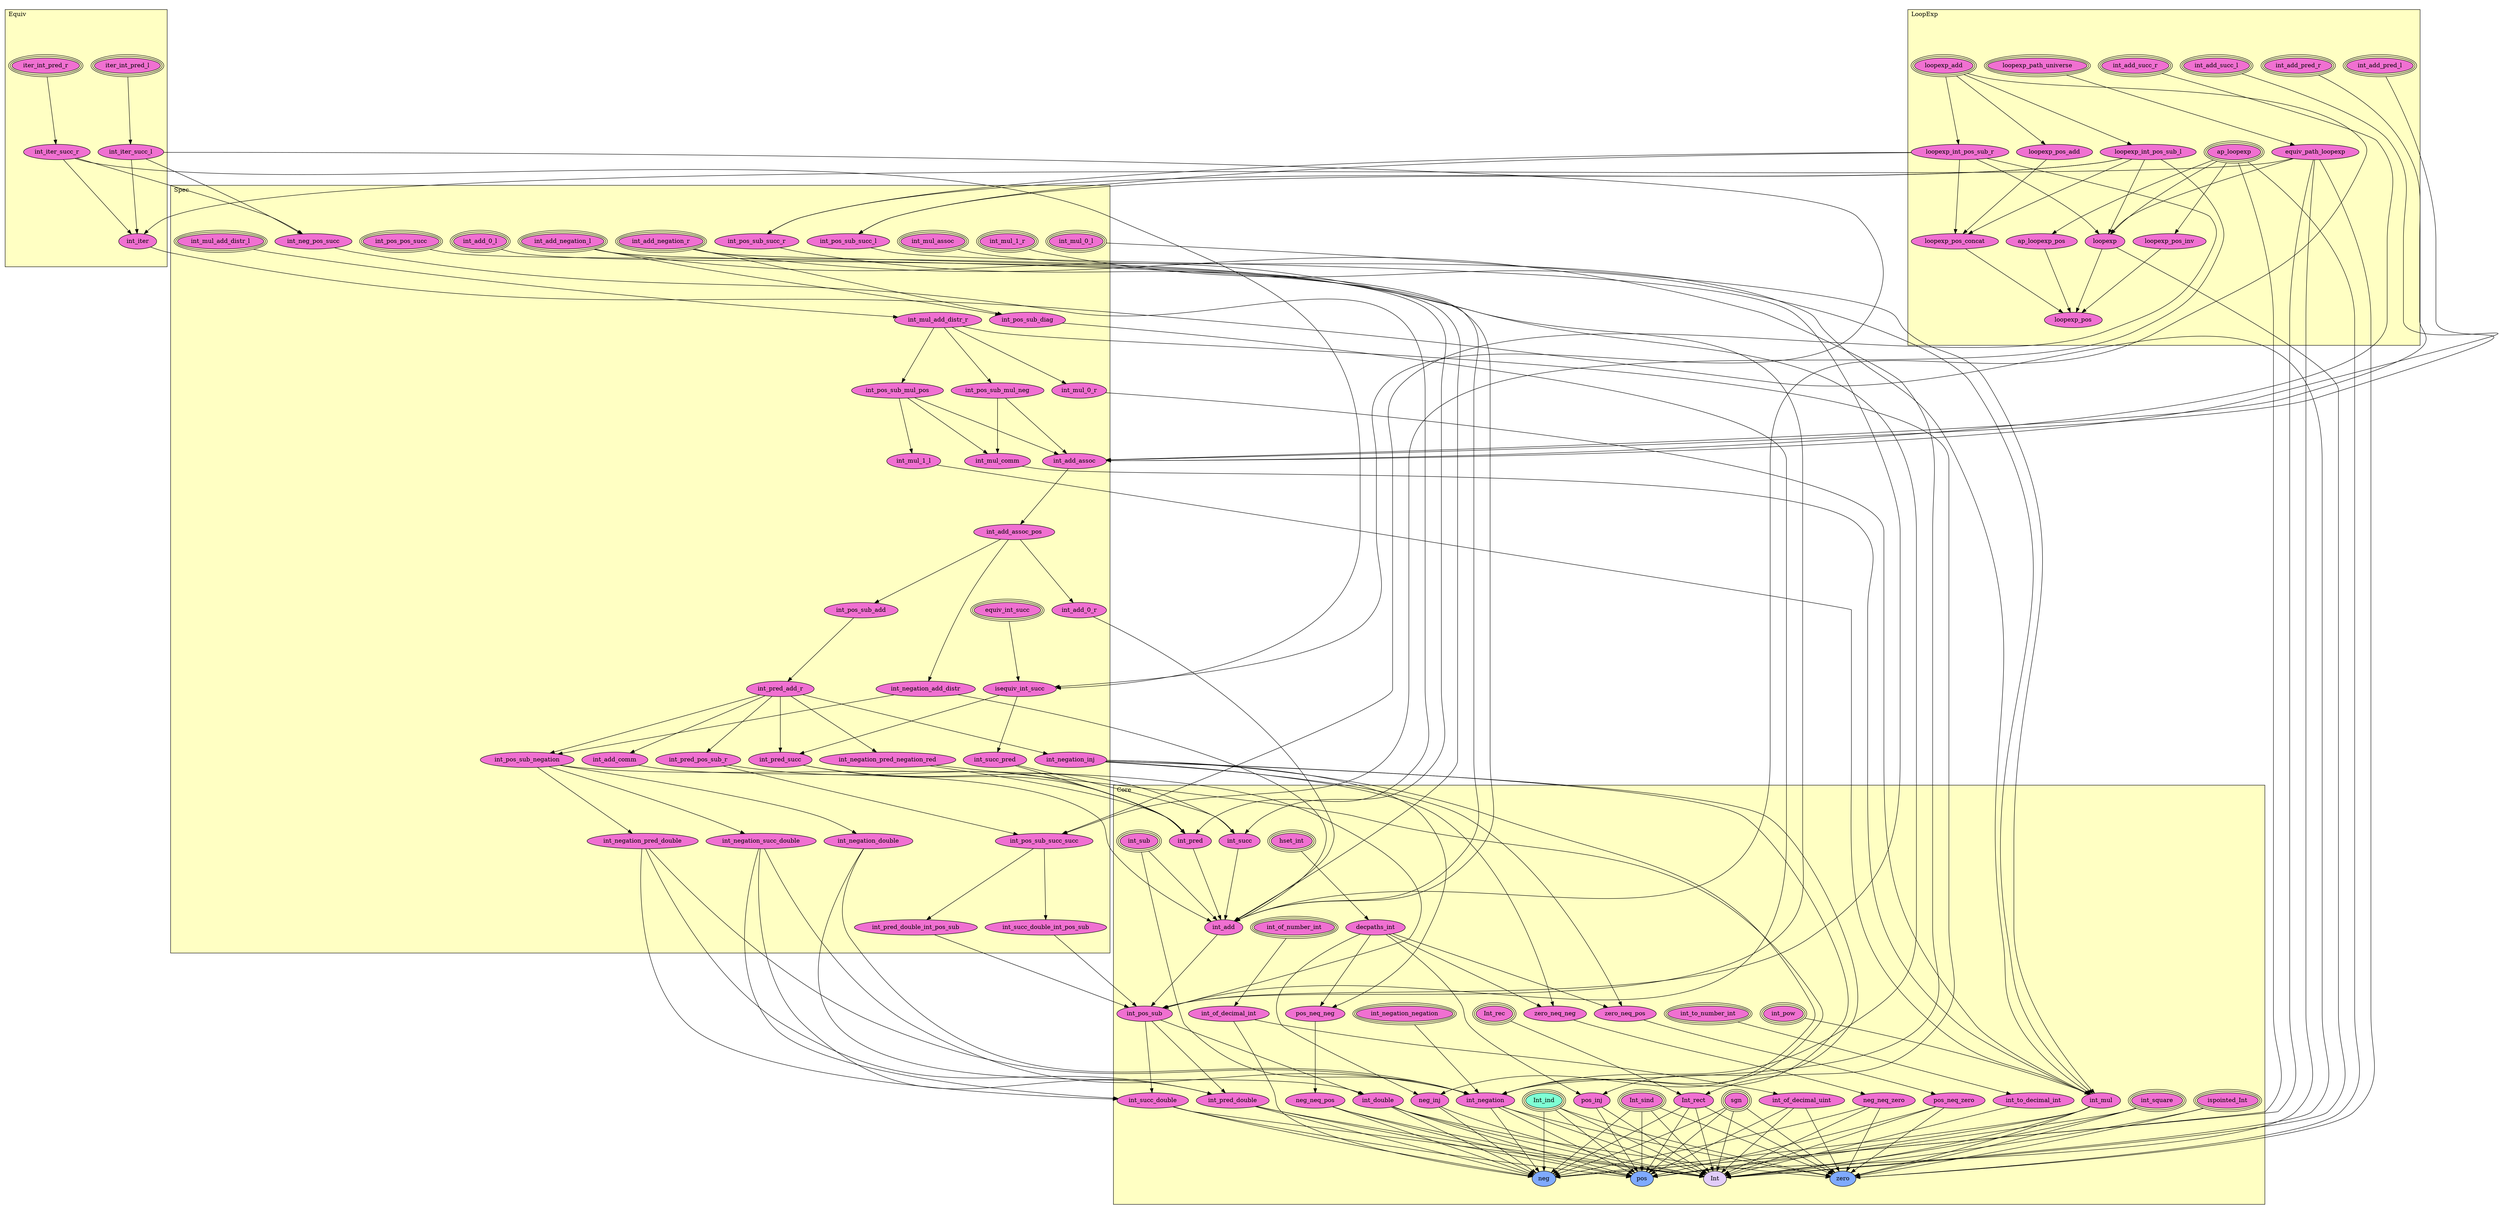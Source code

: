 digraph HoTT_Spaces_Int {
  graph [ratio=0.5]
  node [style=filled]
Spec_int_mul_assoc [label="int_mul_assoc", URL=<Spec.html#int_mul_assoc>, peripheries=3, fillcolor="#F070D1"] ;
Spec_int_mul_add_distr_l [label="int_mul_add_distr_l", URL=<Spec.html#int_mul_add_distr_l>, peripheries=3, fillcolor="#F070D1"] ;
Spec_int_mul_add_distr_r [label="int_mul_add_distr_r", URL=<Spec.html#int_mul_add_distr_r>, fillcolor="#F070D1"] ;
Spec_int_pos_sub_mul_neg [label="int_pos_sub_mul_neg", URL=<Spec.html#int_pos_sub_mul_neg>, fillcolor="#F070D1"] ;
Spec_int_pos_sub_mul_pos [label="int_pos_sub_mul_pos", URL=<Spec.html#int_pos_sub_mul_pos>, fillcolor="#F070D1"] ;
Spec_int_mul_comm [label="int_mul_comm", URL=<Spec.html#int_mul_comm>, fillcolor="#F070D1"] ;
Spec_equiv_int_succ [label="equiv_int_succ", URL=<Spec.html#equiv_int_succ>, peripheries=3, fillcolor="#F070D1"] ;
Spec_isequiv_int_succ [label="isequiv_int_succ", URL=<Spec.html#isequiv_int_succ>, fillcolor="#F070D1"] ;
Spec_int_add_assoc [label="int_add_assoc", URL=<Spec.html#int_add_assoc>, fillcolor="#F070D1"] ;
Spec_int_add_assoc_pos [label="int_add_assoc_pos", URL=<Spec.html#int_add_assoc_pos>, fillcolor="#F070D1"] ;
Spec_int_pos_sub_add [label="int_pos_sub_add", URL=<Spec.html#int_pos_sub_add>, fillcolor="#F070D1"] ;
Spec_int_pred_add_r [label="int_pred_add_r", URL=<Spec.html#int_pred_add_r>, fillcolor="#F070D1"] ;
Spec_int_negation_pred_negation_red [label="int_negation_pred_negation_red", URL=<Spec.html#int_negation_pred_negation_red>, fillcolor="#F070D1"] ;
Spec_int_pred_pos_sub_r [label="int_pred_pos_sub_r", URL=<Spec.html#int_pred_pos_sub_r>, fillcolor="#F070D1"] ;
Spec_int_pos_sub_succ_succ [label="int_pos_sub_succ_succ", URL=<Spec.html#int_pos_sub_succ_succ>, fillcolor="#F070D1"] ;
Spec_int_pred_double_int_pos_sub [label="int_pred_double_int_pos_sub", URL=<Spec.html#int_pred_double_int_pos_sub>, fillcolor="#F070D1"] ;
Spec_int_succ_double_int_pos_sub [label="int_succ_double_int_pos_sub", URL=<Spec.html#int_succ_double_int_pos_sub>, fillcolor="#F070D1"] ;
Spec_int_pos_sub_succ_r [label="int_pos_sub_succ_r", URL=<Spec.html#int_pos_sub_succ_r>, fillcolor="#F070D1"] ;
Spec_int_pos_sub_succ_l [label="int_pos_sub_succ_l", URL=<Spec.html#int_pos_sub_succ_l>, fillcolor="#F070D1"] ;
Spec_int_negation_inj [label="int_negation_inj", URL=<Spec.html#int_negation_inj>, fillcolor="#F070D1"] ;
Spec_int_negation_add_distr [label="int_negation_add_distr", URL=<Spec.html#int_negation_add_distr>, fillcolor="#F070D1"] ;
Spec_int_pred_succ [label="int_pred_succ", URL=<Spec.html#int_pred_succ>, fillcolor="#F070D1"] ;
Spec_int_succ_pred [label="int_succ_pred", URL=<Spec.html#int_succ_pred>, fillcolor="#F070D1"] ;
Spec_int_pos_sub_negation [label="int_pos_sub_negation", URL=<Spec.html#int_pos_sub_negation>, fillcolor="#F070D1"] ;
Spec_int_negation_succ_double [label="int_negation_succ_double", URL=<Spec.html#int_negation_succ_double>, fillcolor="#F070D1"] ;
Spec_int_negation_pred_double [label="int_negation_pred_double", URL=<Spec.html#int_negation_pred_double>, fillcolor="#F070D1"] ;
Spec_int_negation_double [label="int_negation_double", URL=<Spec.html#int_negation_double>, fillcolor="#F070D1"] ;
Spec_int_pos_pos_succ [label="int_pos_pos_succ", URL=<Spec.html#int_pos_pos_succ>, peripheries=3, fillcolor="#F070D1"] ;
Spec_int_neg_pos_succ [label="int_neg_pos_succ", URL=<Spec.html#int_neg_pos_succ>, fillcolor="#F070D1"] ;
Spec_int_add_negation_r [label="int_add_negation_r", URL=<Spec.html#int_add_negation_r>, peripheries=3, fillcolor="#F070D1"] ;
Spec_int_add_negation_l [label="int_add_negation_l", URL=<Spec.html#int_add_negation_l>, peripheries=3, fillcolor="#F070D1"] ;
Spec_int_pos_sub_diag [label="int_pos_sub_diag", URL=<Spec.html#int_pos_sub_diag>, fillcolor="#F070D1"] ;
Spec_int_mul_1_r [label="int_mul_1_r", URL=<Spec.html#int_mul_1_r>, peripheries=3, fillcolor="#F070D1"] ;
Spec_int_mul_1_l [label="int_mul_1_l", URL=<Spec.html#int_mul_1_l>, fillcolor="#F070D1"] ;
Spec_int_mul_0_r [label="int_mul_0_r", URL=<Spec.html#int_mul_0_r>, fillcolor="#F070D1"] ;
Spec_int_mul_0_l [label="int_mul_0_l", URL=<Spec.html#int_mul_0_l>, peripheries=3, fillcolor="#F070D1"] ;
Spec_int_add_0_r [label="int_add_0_r", URL=<Spec.html#int_add_0_r>, fillcolor="#F070D1"] ;
Spec_int_add_0_l [label="int_add_0_l", URL=<Spec.html#int_add_0_l>, peripheries=3, fillcolor="#F070D1"] ;
Spec_int_add_comm [label="int_add_comm", URL=<Spec.html#int_add_comm>, fillcolor="#F070D1"] ;
LoopExp_loopexp_path_universe [label="loopexp_path_universe", URL=<LoopExp.html#loopexp_path_universe>, peripheries=3, fillcolor="#F070D1"] ;
LoopExp_equiv_path_loopexp [label="equiv_path_loopexp", URL=<LoopExp.html#equiv_path_loopexp>, fillcolor="#F070D1"] ;
LoopExp_loopexp_add [label="loopexp_add", URL=<LoopExp.html#loopexp_add>, peripheries=3, fillcolor="#F070D1"] ;
LoopExp_loopexp_int_pos_sub_r [label="loopexp_int_pos_sub_r", URL=<LoopExp.html#loopexp_int_pos_sub_r>, fillcolor="#F070D1"] ;
LoopExp_loopexp_int_pos_sub_l [label="loopexp_int_pos_sub_l", URL=<LoopExp.html#loopexp_int_pos_sub_l>, fillcolor="#F070D1"] ;
LoopExp_loopexp_pos_add [label="loopexp_pos_add", URL=<LoopExp.html#loopexp_pos_add>, fillcolor="#F070D1"] ;
LoopExp_loopexp_pos_concat [label="loopexp_pos_concat", URL=<LoopExp.html#loopexp_pos_concat>, fillcolor="#F070D1"] ;
LoopExp_int_add_pred_r [label="int_add_pred_r", URL=<LoopExp.html#int_add_pred_r>, peripheries=3, fillcolor="#F070D1"] ;
LoopExp_int_add_pred_l [label="int_add_pred_l", URL=<LoopExp.html#int_add_pred_l>, peripheries=3, fillcolor="#F070D1"] ;
LoopExp_int_add_succ_r [label="int_add_succ_r", URL=<LoopExp.html#int_add_succ_r>, peripheries=3, fillcolor="#F070D1"] ;
LoopExp_int_add_succ_l [label="int_add_succ_l", URL=<LoopExp.html#int_add_succ_l>, peripheries=3, fillcolor="#F070D1"] ;
LoopExp_ap_loopexp [label="ap_loopexp", URL=<LoopExp.html#ap_loopexp>, peripheries=3, fillcolor="#F070D1"] ;
LoopExp_ap_loopexp_pos [label="ap_loopexp_pos", URL=<LoopExp.html#ap_loopexp_pos>, fillcolor="#F070D1"] ;
LoopExp_loopexp_pos_inv [label="loopexp_pos_inv", URL=<LoopExp.html#loopexp_pos_inv>, fillcolor="#F070D1"] ;
LoopExp_loopexp [label="loopexp", URL=<LoopExp.html#loopexp>, fillcolor="#F070D1"] ;
LoopExp_loopexp_pos [label="loopexp_pos", URL=<LoopExp.html#loopexp_pos>, fillcolor="#F070D1"] ;
Equiv_iter_int_pred_r [label="iter_int_pred_r", URL=<Equiv.html#iter_int_pred_r>, peripheries=3, fillcolor="#F070D1"] ;
Equiv_iter_int_pred_l [label="iter_int_pred_l", URL=<Equiv.html#iter_int_pred_l>, peripheries=3, fillcolor="#F070D1"] ;
Equiv_int_iter_succ_r [label="int_iter_succ_r", URL=<Equiv.html#int_iter_succ_r>, fillcolor="#F070D1"] ;
Equiv_int_iter_succ_l [label="int_iter_succ_l", URL=<Equiv.html#int_iter_succ_l>, fillcolor="#F070D1"] ;
Equiv_int_iter [label="int_iter", URL=<Equiv.html#int_iter>, fillcolor="#F070D1"] ;
Core_hset_int [label="hset_int", URL=<Core.html#hset_int>, peripheries=3, fillcolor="#F070D1"] ;
Core_decpaths_int [label="decpaths_int", URL=<Core.html#decpaths_int>, fillcolor="#F070D1"] ;
Core_sgn [label="sgn", URL=<Core.html#sgn>, peripheries=3, fillcolor="#F070D1"] ;
Core_int_square [label="int_square", URL=<Core.html#int_square>, peripheries=3, fillcolor="#F070D1"] ;
Core_int_pow [label="int_pow", URL=<Core.html#int_pow>, peripheries=3, fillcolor="#F070D1"] ;
Core_int_mul [label="int_mul", URL=<Core.html#int_mul>, fillcolor="#F070D1"] ;
Core_int_sub [label="int_sub", URL=<Core.html#int_sub>, peripheries=3, fillcolor="#F070D1"] ;
Core_int_pred [label="int_pred", URL=<Core.html#int_pred>, fillcolor="#F070D1"] ;
Core_int_succ [label="int_succ", URL=<Core.html#int_succ>, fillcolor="#F070D1"] ;
Core_int_add [label="int_add", URL=<Core.html#int_add>, fillcolor="#F070D1"] ;
Core_int_negation_negation [label="int_negation_negation", URL=<Core.html#int_negation_negation>, peripheries=3, fillcolor="#F070D1"] ;
Core_int_negation [label="int_negation", URL=<Core.html#int_negation>, fillcolor="#F070D1"] ;
Core_int_pos_sub [label="int_pos_sub", URL=<Core.html#int_pos_sub>, fillcolor="#F070D1"] ;
Core_int_pred_double [label="int_pred_double", URL=<Core.html#int_pred_double>, fillcolor="#F070D1"] ;
Core_int_succ_double [label="int_succ_double", URL=<Core.html#int_succ_double>, fillcolor="#F070D1"] ;
Core_int_double [label="int_double", URL=<Core.html#int_double>, fillcolor="#F070D1"] ;
Core_int_of_number_int [label="int_of_number_int", URL=<Core.html#int_of_number_int>, peripheries=3, fillcolor="#F070D1"] ;
Core_int_of_decimal_int [label="int_of_decimal_int", URL=<Core.html#int_of_decimal_int>, fillcolor="#F070D1"] ;
Core_int_of_decimal_uint [label="int_of_decimal_uint", URL=<Core.html#int_of_decimal_uint>, fillcolor="#F070D1"] ;
Core_int_to_number_int [label="int_to_number_int", URL=<Core.html#int_to_number_int>, peripheries=3, fillcolor="#F070D1"] ;
Core_int_to_decimal_int [label="int_to_decimal_int", URL=<Core.html#int_to_decimal_int>, fillcolor="#F070D1"] ;
Core_pos_neq_neg [label="pos_neq_neg", URL=<Core.html#pos_neq_neg>, fillcolor="#F070D1"] ;
Core_zero_neq_pos [label="zero_neq_pos", URL=<Core.html#zero_neq_pos>, fillcolor="#F070D1"] ;
Core_zero_neq_neg [label="zero_neq_neg", URL=<Core.html#zero_neq_neg>, fillcolor="#F070D1"] ;
Core_neg_neq_pos [label="neg_neq_pos", URL=<Core.html#neg_neq_pos>, fillcolor="#F070D1"] ;
Core_pos_neq_zero [label="pos_neq_zero", URL=<Core.html#pos_neq_zero>, fillcolor="#F070D1"] ;
Core_neg_neq_zero [label="neg_neq_zero", URL=<Core.html#neg_neq_zero>, fillcolor="#F070D1"] ;
Core_pos_inj [label="pos_inj", URL=<Core.html#pos_inj>, fillcolor="#F070D1"] ;
Core_neg_inj [label="neg_inj", URL=<Core.html#neg_inj>, fillcolor="#F070D1"] ;
Core_ispointed_Int [label="ispointed_Int", URL=<Core.html#ispointed_Int>, peripheries=3, fillcolor="#F070D1"] ;
Core_Int_sind [label="Int_sind", URL=<Core.html#Int_sind>, peripheries=3, fillcolor="#F070D1"] ;
Core_Int_rec [label="Int_rec", URL=<Core.html#Int_rec>, peripheries=3, fillcolor="#F070D1"] ;
Core_Int_ind [label="Int_ind", URL=<Core.html#Int_ind>, peripheries=3, fillcolor="#7FFFD4"] ;
Core_Int_rect [label="Int_rect", URL=<Core.html#Int_rect>, fillcolor="#F070D1"] ;
Core_pos [label="pos", URL=<Core.html#pos>, fillcolor="#7FAAFF"] ;
Core_zero [label="zero", URL=<Core.html#zero>, fillcolor="#7FAAFF"] ;
Core_neg [label="neg", URL=<Core.html#neg>, fillcolor="#7FAAFF"] ;
Core_Int [label="Int", URL=<Core.html#Int>, fillcolor="#E2CDFA"] ;
  Spec_int_mul_assoc -> Core_int_mul [] ;
  Spec_int_mul_add_distr_l -> Spec_int_mul_add_distr_r [] ;
  Spec_int_mul_add_distr_r -> Spec_int_pos_sub_mul_neg [] ;
  Spec_int_mul_add_distr_r -> Spec_int_pos_sub_mul_pos [] ;
  Spec_int_mul_add_distr_r -> Spec_int_mul_0_r [] ;
  Spec_int_mul_add_distr_r -> Core_Int_rect [] ;
  Spec_int_pos_sub_mul_neg -> Spec_int_mul_comm [] ;
  Spec_int_pos_sub_mul_neg -> Spec_int_add_assoc [] ;
  Spec_int_pos_sub_mul_pos -> Spec_int_mul_comm [] ;
  Spec_int_pos_sub_mul_pos -> Spec_int_add_assoc [] ;
  Spec_int_pos_sub_mul_pos -> Spec_int_mul_1_l [] ;
  Spec_int_mul_comm -> Core_int_mul [] ;
  Spec_equiv_int_succ -> Spec_isequiv_int_succ [] ;
  Spec_isequiv_int_succ -> Spec_int_pred_succ [] ;
  Spec_isequiv_int_succ -> Spec_int_succ_pred [] ;
  Spec_int_add_assoc -> Spec_int_add_assoc_pos [] ;
  Spec_int_add_assoc_pos -> Spec_int_pos_sub_add [] ;
  Spec_int_add_assoc_pos -> Spec_int_negation_add_distr [] ;
  Spec_int_add_assoc_pos -> Spec_int_add_0_r [] ;
  Spec_int_pos_sub_add -> Spec_int_pred_add_r [] ;
  Spec_int_pred_add_r -> Spec_int_negation_pred_negation_red [] ;
  Spec_int_pred_add_r -> Spec_int_pred_pos_sub_r [] ;
  Spec_int_pred_add_r -> Spec_int_negation_inj [] ;
  Spec_int_pred_add_r -> Spec_int_pred_succ [] ;
  Spec_int_pred_add_r -> Spec_int_pos_sub_negation [] ;
  Spec_int_pred_add_r -> Spec_int_add_comm [] ;
  Spec_int_negation_pred_negation_red -> Core_int_pred [] ;
  Spec_int_negation_pred_negation_red -> Core_int_negation [] ;
  Spec_int_pred_pos_sub_r -> Spec_int_pos_sub_succ_succ [] ;
  Spec_int_pred_pos_sub_r -> Core_int_pred [] ;
  Spec_int_pos_sub_succ_succ -> Spec_int_pred_double_int_pos_sub [] ;
  Spec_int_pos_sub_succ_succ -> Spec_int_succ_double_int_pos_sub [] ;
  Spec_int_pred_double_int_pos_sub -> Core_int_pos_sub [] ;
  Spec_int_succ_double_int_pos_sub -> Core_int_pos_sub [] ;
  Spec_int_pos_sub_succ_r -> Core_int_pos_sub [] ;
  Spec_int_pos_sub_succ_l -> Core_int_pos_sub [] ;
  Spec_int_negation_inj -> Core_int_negation [] ;
  Spec_int_negation_inj -> Core_pos_neq_neg [] ;
  Spec_int_negation_inj -> Core_zero_neq_pos [] ;
  Spec_int_negation_inj -> Core_zero_neq_neg [] ;
  Spec_int_negation_inj -> Core_pos_inj [] ;
  Spec_int_negation_inj -> Core_neg_inj [] ;
  Spec_int_negation_add_distr -> Spec_int_pos_sub_negation [] ;
  Spec_int_negation_add_distr -> Core_int_add [] ;
  Spec_int_pred_succ -> Core_int_pred [] ;
  Spec_int_pred_succ -> Core_int_succ [] ;
  Spec_int_succ_pred -> Core_int_pred [] ;
  Spec_int_succ_pred -> Core_int_succ [] ;
  Spec_int_pos_sub_negation -> Spec_int_negation_succ_double [] ;
  Spec_int_pos_sub_negation -> Spec_int_negation_pred_double [] ;
  Spec_int_pos_sub_negation -> Spec_int_negation_double [] ;
  Spec_int_pos_sub_negation -> Core_int_pos_sub [] ;
  Spec_int_negation_succ_double -> Core_int_negation [] ;
  Spec_int_negation_succ_double -> Core_int_pred_double [] ;
  Spec_int_negation_succ_double -> Core_int_succ_double [] ;
  Spec_int_negation_pred_double -> Core_int_negation [] ;
  Spec_int_negation_pred_double -> Core_int_pred_double [] ;
  Spec_int_negation_pred_double -> Core_int_succ_double [] ;
  Spec_int_negation_double -> Core_int_negation [] ;
  Spec_int_negation_double -> Core_int_double [] ;
  Spec_int_pos_pos_succ -> Core_int_succ [] ;
  Spec_int_neg_pos_succ -> Core_int_pred [] ;
  Spec_int_add_negation_r -> Spec_int_pos_sub_diag [] ;
  Spec_int_add_negation_r -> Core_int_add [] ;
  Spec_int_add_negation_r -> Core_int_negation [] ;
  Spec_int_add_negation_l -> Spec_int_pos_sub_diag [] ;
  Spec_int_add_negation_l -> Core_int_add [] ;
  Spec_int_add_negation_l -> Core_int_negation [] ;
  Spec_int_pos_sub_diag -> Core_int_pos_sub [] ;
  Spec_int_mul_1_r -> Core_int_mul [] ;
  Spec_int_mul_1_l -> Core_int_mul [] ;
  Spec_int_mul_0_r -> Core_int_mul [] ;
  Spec_int_mul_0_l -> Core_int_mul [] ;
  Spec_int_add_0_r -> Core_int_add [] ;
  Spec_int_add_0_l -> Core_int_add [] ;
  Spec_int_add_comm -> Core_int_add [] ;
  LoopExp_loopexp_path_universe -> LoopExp_equiv_path_loopexp [] ;
  LoopExp_equiv_path_loopexp -> LoopExp_loopexp [] ;
  LoopExp_equiv_path_loopexp -> Equiv_int_iter [] ;
  LoopExp_equiv_path_loopexp -> Core_pos [] ;
  LoopExp_equiv_path_loopexp -> Core_zero [] ;
  LoopExp_equiv_path_loopexp -> Core_neg [] ;
  LoopExp_loopexp_add -> LoopExp_loopexp_int_pos_sub_r [] ;
  LoopExp_loopexp_add -> LoopExp_loopexp_int_pos_sub_l [] ;
  LoopExp_loopexp_add -> LoopExp_loopexp_pos_add [] ;
  LoopExp_loopexp_add -> Core_int_add [] ;
  LoopExp_loopexp_int_pos_sub_r -> Spec_int_pos_sub_succ_succ [] ;
  LoopExp_loopexp_int_pos_sub_r -> Spec_int_pos_sub_succ_r [] ;
  LoopExp_loopexp_int_pos_sub_r -> Spec_int_pos_sub_succ_l [] ;
  LoopExp_loopexp_int_pos_sub_r -> LoopExp_loopexp_pos_concat [] ;
  LoopExp_loopexp_int_pos_sub_r -> LoopExp_loopexp [] ;
  LoopExp_loopexp_int_pos_sub_l -> Spec_int_pos_sub_succ_succ [] ;
  LoopExp_loopexp_int_pos_sub_l -> Spec_int_pos_sub_succ_r [] ;
  LoopExp_loopexp_int_pos_sub_l -> Spec_int_pos_sub_succ_l [] ;
  LoopExp_loopexp_int_pos_sub_l -> LoopExp_loopexp_pos_concat [] ;
  LoopExp_loopexp_int_pos_sub_l -> LoopExp_loopexp [] ;
  LoopExp_loopexp_pos_add -> LoopExp_loopexp_pos_concat [] ;
  LoopExp_loopexp_pos_concat -> LoopExp_loopexp_pos [] ;
  LoopExp_int_add_pred_r -> Spec_int_add_assoc [] ;
  LoopExp_int_add_pred_l -> Spec_int_add_assoc [] ;
  LoopExp_int_add_succ_r -> Spec_int_add_assoc [] ;
  LoopExp_int_add_succ_l -> Spec_int_add_assoc [] ;
  LoopExp_ap_loopexp -> LoopExp_ap_loopexp_pos [] ;
  LoopExp_ap_loopexp -> LoopExp_loopexp_pos_inv [] ;
  LoopExp_ap_loopexp -> LoopExp_loopexp [] ;
  LoopExp_ap_loopexp -> Core_zero [] ;
  LoopExp_ap_loopexp -> Core_neg [] ;
  LoopExp_ap_loopexp_pos -> LoopExp_loopexp_pos [] ;
  LoopExp_loopexp_pos_inv -> LoopExp_loopexp_pos [] ;
  LoopExp_loopexp -> LoopExp_loopexp_pos [] ;
  LoopExp_loopexp -> Core_Int [] ;
  Equiv_iter_int_pred_r -> Equiv_int_iter_succ_r [] ;
  Equiv_iter_int_pred_l -> Equiv_int_iter_succ_l [] ;
  Equiv_int_iter_succ_r -> Spec_isequiv_int_succ [] ;
  Equiv_int_iter_succ_r -> Spec_int_neg_pos_succ [] ;
  Equiv_int_iter_succ_r -> Equiv_int_iter [] ;
  Equiv_int_iter_succ_l -> Spec_isequiv_int_succ [] ;
  Equiv_int_iter_succ_l -> Spec_int_neg_pos_succ [] ;
  Equiv_int_iter_succ_l -> Equiv_int_iter [] ;
  Equiv_int_iter -> Core_Int [] ;
  Core_hset_int -> Core_decpaths_int [] ;
  Core_decpaths_int -> Core_pos_neq_neg [] ;
  Core_decpaths_int -> Core_zero_neq_pos [] ;
  Core_decpaths_int -> Core_zero_neq_neg [] ;
  Core_decpaths_int -> Core_pos_inj [] ;
  Core_decpaths_int -> Core_neg_inj [] ;
  Core_sgn -> Core_pos [] ;
  Core_sgn -> Core_zero [] ;
  Core_sgn -> Core_neg [] ;
  Core_sgn -> Core_Int [] ;
  Core_int_square -> Core_pos [] ;
  Core_int_square -> Core_zero [] ;
  Core_int_square -> Core_Int [] ;
  Core_int_pow -> Core_int_mul [] ;
  Core_int_mul -> Core_pos [] ;
  Core_int_mul -> Core_zero [] ;
  Core_int_mul -> Core_neg [] ;
  Core_int_mul -> Core_Int [] ;
  Core_int_sub -> Core_int_add [] ;
  Core_int_sub -> Core_int_negation [] ;
  Core_int_pred -> Core_int_add [] ;
  Core_int_succ -> Core_int_add [] ;
  Core_int_add -> Core_int_pos_sub [] ;
  Core_int_negation_negation -> Core_int_negation [] ;
  Core_int_negation -> Core_pos [] ;
  Core_int_negation -> Core_zero [] ;
  Core_int_negation -> Core_neg [] ;
  Core_int_negation -> Core_Int [] ;
  Core_int_pos_sub -> Core_int_pred_double [] ;
  Core_int_pos_sub -> Core_int_succ_double [] ;
  Core_int_pos_sub -> Core_int_double [] ;
  Core_int_pred_double -> Core_pos [] ;
  Core_int_pred_double -> Core_neg [] ;
  Core_int_pred_double -> Core_Int [] ;
  Core_int_succ_double -> Core_pos [] ;
  Core_int_succ_double -> Core_neg [] ;
  Core_int_succ_double -> Core_Int [] ;
  Core_int_double -> Core_pos [] ;
  Core_int_double -> Core_zero [] ;
  Core_int_double -> Core_neg [] ;
  Core_int_double -> Core_Int [] ;
  Core_int_of_number_int -> Core_int_of_decimal_int [] ;
  Core_int_of_decimal_int -> Core_int_of_decimal_uint [] ;
  Core_int_of_decimal_int -> Core_neg [] ;
  Core_int_of_decimal_uint -> Core_pos [] ;
  Core_int_of_decimal_uint -> Core_zero [] ;
  Core_int_of_decimal_uint -> Core_Int [] ;
  Core_int_to_number_int -> Core_int_to_decimal_int [] ;
  Core_int_to_decimal_int -> Core_Int [] ;
  Core_pos_neq_neg -> Core_neg_neq_pos [] ;
  Core_zero_neq_pos -> Core_pos_neq_zero [] ;
  Core_zero_neq_neg -> Core_neg_neq_zero [] ;
  Core_neg_neq_pos -> Core_pos [] ;
  Core_neg_neq_pos -> Core_neg [] ;
  Core_neg_neq_pos -> Core_Int [] ;
  Core_pos_neq_zero -> Core_pos [] ;
  Core_pos_neq_zero -> Core_zero [] ;
  Core_pos_neq_zero -> Core_Int [] ;
  Core_neg_neq_zero -> Core_zero [] ;
  Core_neg_neq_zero -> Core_neg [] ;
  Core_neg_neq_zero -> Core_Int [] ;
  Core_pos_inj -> Core_pos [] ;
  Core_pos_inj -> Core_Int [] ;
  Core_neg_inj -> Core_neg [] ;
  Core_neg_inj -> Core_Int [] ;
  Core_ispointed_Int -> Core_zero [] ;
  Core_ispointed_Int -> Core_Int [] ;
  Core_Int_sind -> Core_pos [] ;
  Core_Int_sind -> Core_zero [] ;
  Core_Int_sind -> Core_neg [] ;
  Core_Int_sind -> Core_Int [] ;
  Core_Int_rec -> Core_Int_rect [] ;
  Core_Int_ind -> Core_pos [] ;
  Core_Int_ind -> Core_zero [] ;
  Core_Int_ind -> Core_neg [] ;
  Core_Int_ind -> Core_Int [] ;
  Core_Int_rect -> Core_pos [] ;
  Core_Int_rect -> Core_zero [] ;
  Core_Int_rect -> Core_neg [] ;
  Core_Int_rect -> Core_Int [] ;
subgraph cluster_Spec { label="Spec"; fillcolor="#FFFFC3"; labeljust=l; style=filled 
Spec_int_add_comm; Spec_int_add_0_l; Spec_int_add_0_r; Spec_int_mul_0_l; Spec_int_mul_0_r; Spec_int_mul_1_l; Spec_int_mul_1_r; Spec_int_pos_sub_diag; Spec_int_add_negation_l; Spec_int_add_negation_r; Spec_int_neg_pos_succ; Spec_int_pos_pos_succ; Spec_int_negation_double; Spec_int_negation_pred_double; Spec_int_negation_succ_double; Spec_int_pos_sub_negation; Spec_int_succ_pred; Spec_int_pred_succ; Spec_int_negation_add_distr; Spec_int_negation_inj; Spec_int_pos_sub_succ_l; Spec_int_pos_sub_succ_r; Spec_int_succ_double_int_pos_sub; Spec_int_pred_double_int_pos_sub; Spec_int_pos_sub_succ_succ; Spec_int_pred_pos_sub_r; Spec_int_negation_pred_negation_red; Spec_int_pred_add_r; Spec_int_pos_sub_add; Spec_int_add_assoc_pos; Spec_int_add_assoc; Spec_isequiv_int_succ; Spec_equiv_int_succ; Spec_int_mul_comm; Spec_int_pos_sub_mul_pos; Spec_int_pos_sub_mul_neg; Spec_int_mul_add_distr_r; Spec_int_mul_add_distr_l; Spec_int_mul_assoc; };
subgraph cluster_Equiv { label="Equiv"; fillcolor="#FFFFC3"; labeljust=l; style=filled 
Equiv_int_iter; Equiv_int_iter_succ_l; Equiv_int_iter_succ_r; Equiv_iter_int_pred_l; Equiv_iter_int_pred_r; };
subgraph cluster_Core { label="Core"; fillcolor="#FFFFC3"; labeljust=l; style=filled 
Core_Int; Core_neg; Core_zero; Core_pos; Core_Int_rect; Core_Int_ind; Core_Int_rec; Core_Int_sind; Core_ispointed_Int; Core_neg_inj; Core_pos_inj; Core_neg_neq_zero; Core_pos_neq_zero; Core_neg_neq_pos; Core_zero_neq_neg; Core_zero_neq_pos; Core_pos_neq_neg; Core_int_to_decimal_int; Core_int_to_number_int; Core_int_of_decimal_uint; Core_int_of_decimal_int; Core_int_of_number_int; Core_int_double; Core_int_succ_double; Core_int_pred_double; Core_int_pos_sub; Core_int_negation; Core_int_negation_negation; Core_int_add; Core_int_succ; Core_int_pred; Core_int_sub; Core_int_mul; Core_int_pow; Core_int_square; Core_sgn; Core_decpaths_int; Core_hset_int; };
subgraph cluster_LoopExp { label="LoopExp"; fillcolor="#FFFFC3"; labeljust=l; style=filled 
LoopExp_loopexp_pos; LoopExp_loopexp; LoopExp_loopexp_pos_inv; LoopExp_ap_loopexp_pos; LoopExp_ap_loopexp; LoopExp_int_add_succ_l; LoopExp_int_add_succ_r; LoopExp_int_add_pred_l; LoopExp_int_add_pred_r; LoopExp_loopexp_pos_concat; LoopExp_loopexp_pos_add; LoopExp_loopexp_int_pos_sub_l; LoopExp_loopexp_int_pos_sub_r; LoopExp_loopexp_add; LoopExp_equiv_path_loopexp; LoopExp_loopexp_path_universe; };
} /* END */
